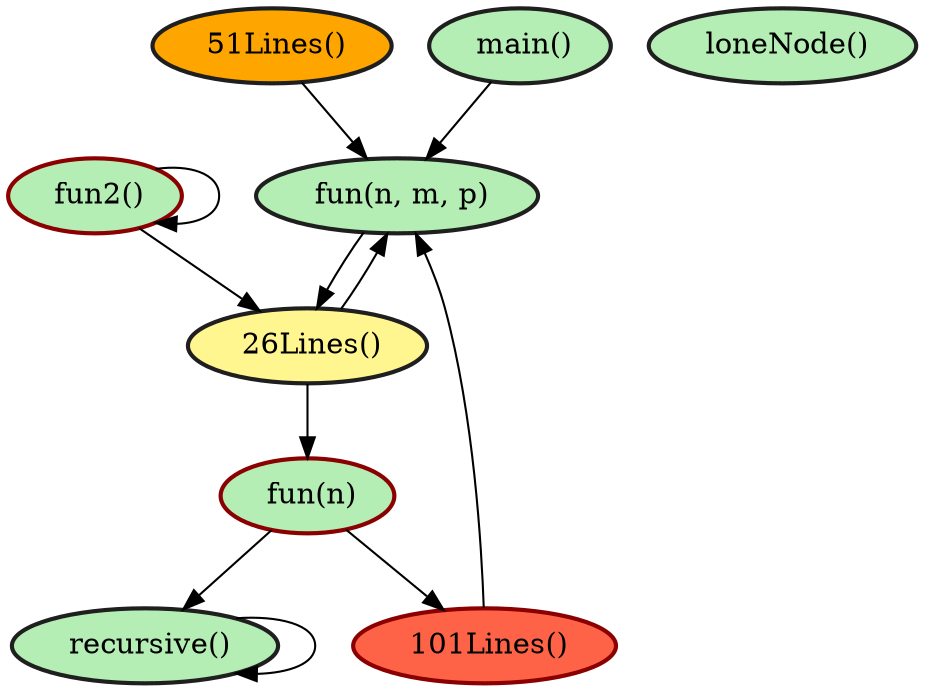 digraph functionAnalysis {
" fun(n, m, p)"[shape=oval penwidth=2  color=grey12 style=filled fillcolor=darkseagreen2] 
" 51Lines()"->" fun(n, m, p)"
" 26Lines()"->" fun(n, m, p)"
" main()"->" fun(n, m, p)"
" 101Lines()"->" fun(n, m, p)"
" 26Lines()"[shape=oval penwidth=2  color=grey12 style=filled fillcolor=khaki1] 
" fun(n, m, p)"->" 26Lines()"
" fun2()"->" 26Lines()"
" 101Lines()"[shape=oval penwidth=2  color=red4 style=filled fillcolor=tomato] 
" fun(n)"->" 101Lines()"
" recursive()"[shape=oval penwidth=2  color=grey12 style=filled fillcolor=darkseagreen2] 
" recursive()"->" recursive()"
" fun(n)"->" recursive()"
" fun(n)"[shape=oval penwidth=2  color=red4 style=filled fillcolor=darkseagreen2] 
" 26Lines()"->" fun(n)"
" fun2()"[shape=oval penwidth=2  color=red4 style=filled fillcolor=darkseagreen2] 
" fun2()"->" fun2()"
" fun2()"[shape=oval penwidth=2  color=red4 style=filled fillcolor=darkseagreen2] 
" loneNode()"[shape=oval penwidth=2  color=grey12 style=filled fillcolor=darkseagreen2] 
" loneNode()"
" main()"[shape=oval penwidth=2  color=grey12 style=filled fillcolor=darkseagreen2] 
" main()"
" fun(n, m, p)"[shape=oval penwidth=2  color=grey12 style=filled fillcolor=darkseagreen2] 
" 26Lines()"[shape=oval penwidth=2  color=grey12 style=filled fillcolor=khaki1] 
" fun(n)"[shape=oval penwidth=2  color=red4 style=filled fillcolor=darkseagreen2] 
" 51Lines()"[shape=oval penwidth=2  color=grey12 style=filled fillcolor=orange] 
" 51Lines()"
" recursive()"[shape=oval penwidth=2  color=grey12 style=filled fillcolor=darkseagreen2] 
" 101Lines()"[shape=oval penwidth=2  color=red4 style=filled fillcolor=tomato] 

}